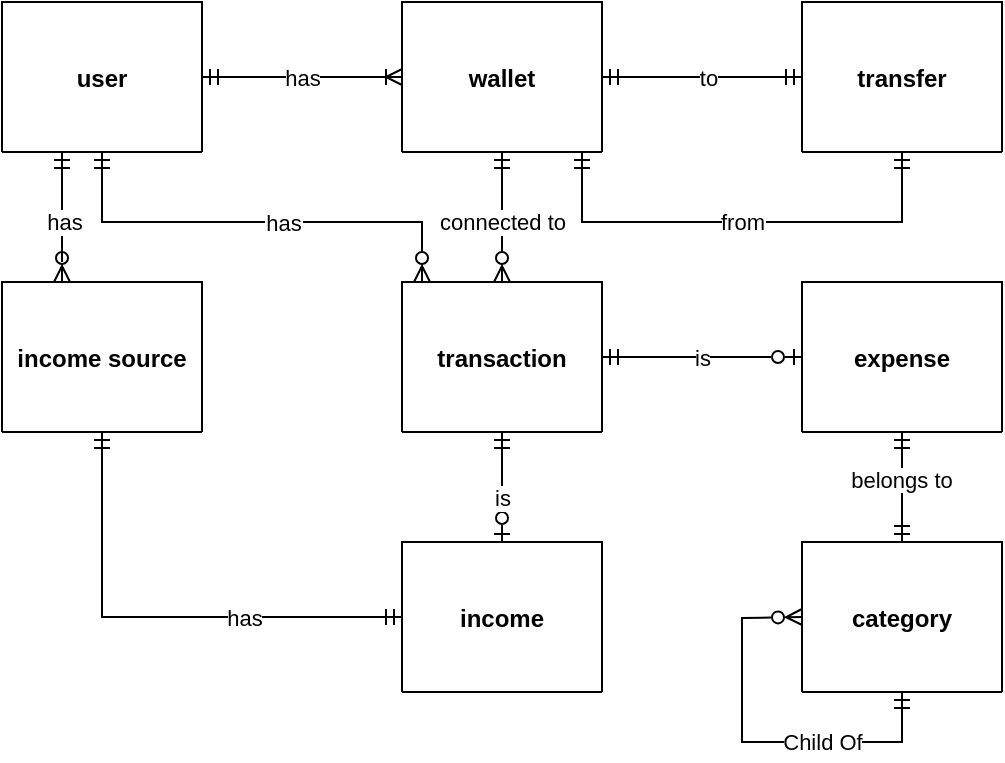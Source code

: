 <mxfile version="22.0.4" type="device">
  <diagram name="Page-1" id="yp4P-L7eFvQuV62ExeIx">
    <mxGraphModel dx="712" dy="772" grid="1" gridSize="10" guides="1" tooltips="1" connect="1" arrows="1" fold="1" page="1" pageScale="1" pageWidth="826" pageHeight="1169" math="0" shadow="0">
      <root>
        <mxCell id="0" />
        <mxCell id="1" parent="0" />
        <mxCell id="ZSc8fM24E5Cx6DzQjQsu-37" value="" style="edgeStyle=orthogonalEdgeStyle;rounded=0;orthogonalLoop=1;jettySize=auto;html=1;startArrow=ERmandOne;startFill=0;endArrow=ERzeroToMany;endFill=0;" parent="1" source="2" target="ZSc8fM24E5Cx6DzQjQsu-36" edge="1">
          <mxGeometry relative="1" as="geometry">
            <Array as="points">
              <mxPoint x="280" y="200" />
              <mxPoint x="280" y="200" />
            </Array>
          </mxGeometry>
        </mxCell>
        <mxCell id="ZSc8fM24E5Cx6DzQjQsu-40" value="has" style="edgeLabel;html=1;align=center;verticalAlign=middle;resizable=0;points=[];" parent="ZSc8fM24E5Cx6DzQjQsu-37" vertex="1" connectable="0">
          <mxGeometry x="-0.417" y="1" relative="1" as="geometry">
            <mxPoint y="16" as="offset" />
          </mxGeometry>
        </mxCell>
        <mxCell id="2" value="user" style="shape=table;startSize=75;container=1;collapsible=0;childLayout=tableLayout;fixedRows=1;rowLines=1;fontStyle=1;align=center;resizeLast=1;" parent="1" vertex="1">
          <mxGeometry x="250" y="70" width="100" height="75" as="geometry" />
        </mxCell>
        <mxCell id="ZSc8fM24E5Cx6DzQjQsu-16" value="" style="edgeStyle=orthogonalEdgeStyle;rounded=0;orthogonalLoop=1;jettySize=auto;html=1;endArrow=ERmandOne;endFill=0;startArrow=ERzeroToMany;startFill=0;exitX=0.5;exitY=0;exitDx=0;exitDy=0;" parent="1" source="3" target="ZSc8fM24E5Cx6DzQjQsu-15" edge="1">
          <mxGeometry relative="1" as="geometry">
            <mxPoint x="500" y="200" as="sourcePoint" />
            <Array as="points" />
          </mxGeometry>
        </mxCell>
        <mxCell id="ZSc8fM24E5Cx6DzQjQsu-34" value="connected to" style="edgeLabel;html=1;align=center;verticalAlign=middle;resizable=0;points=[];" parent="ZSc8fM24E5Cx6DzQjQsu-16" vertex="1" connectable="0">
          <mxGeometry x="-0.055" relative="1" as="geometry">
            <mxPoint as="offset" />
          </mxGeometry>
        </mxCell>
        <mxCell id="ZSc8fM24E5Cx6DzQjQsu-22" value="" style="edgeStyle=orthogonalEdgeStyle;rounded=0;orthogonalLoop=1;jettySize=auto;html=1;startArrow=ERmandOne;startFill=0;endArrow=ERmandOne;endFill=0;" parent="1" source="ZSc8fM24E5Cx6DzQjQsu-12" target="ZSc8fM24E5Cx6DzQjQsu-21" edge="1">
          <mxGeometry relative="1" as="geometry">
            <Array as="points">
              <mxPoint x="700" y="107" />
              <mxPoint x="750" y="107" />
              <mxPoint x="750" y="137" />
            </Array>
          </mxGeometry>
        </mxCell>
        <mxCell id="ZSc8fM24E5Cx6DzQjQsu-29" value="to" style="edgeLabel;html=1;align=center;verticalAlign=middle;resizable=0;points=[];" parent="ZSc8fM24E5Cx6DzQjQsu-22" vertex="1" connectable="0">
          <mxGeometry x="0.052" y="-2" relative="1" as="geometry">
            <mxPoint y="-2" as="offset" />
          </mxGeometry>
        </mxCell>
        <mxCell id="ZSc8fM24E5Cx6DzQjQsu-24" value="" style="edgeStyle=orthogonalEdgeStyle;rounded=0;orthogonalLoop=1;jettySize=auto;html=1;startArrow=ERmandOne;startFill=0;endArrow=ERzeroToOne;endFill=0;" parent="1" source="3" target="ZSc8fM24E5Cx6DzQjQsu-23" edge="1">
          <mxGeometry relative="1" as="geometry" />
        </mxCell>
        <mxCell id="ZSc8fM24E5Cx6DzQjQsu-32" value="is" style="edgeLabel;html=1;align=center;verticalAlign=middle;resizable=0;points=[];" parent="ZSc8fM24E5Cx6DzQjQsu-24" vertex="1" connectable="0">
          <mxGeometry x="0.005" y="-3" relative="1" as="geometry">
            <mxPoint y="-3" as="offset" />
          </mxGeometry>
        </mxCell>
        <mxCell id="ZSc8fM24E5Cx6DzQjQsu-27" value="" style="edgeStyle=orthogonalEdgeStyle;rounded=0;orthogonalLoop=1;jettySize=auto;html=1;exitX=0.5;exitY=1;exitDx=0;exitDy=0;startArrow=ERmandOne;startFill=0;endArrow=ERzeroToOne;endFill=0;" parent="1" source="3" target="ZSc8fM24E5Cx6DzQjQsu-26" edge="1">
          <mxGeometry relative="1" as="geometry">
            <mxPoint x="290" y="645" as="sourcePoint" />
            <Array as="points">
              <mxPoint x="500" y="377" />
            </Array>
          </mxGeometry>
        </mxCell>
        <mxCell id="ZSc8fM24E5Cx6DzQjQsu-33" value="is" style="edgeLabel;html=1;align=center;verticalAlign=middle;resizable=0;points=[];" parent="ZSc8fM24E5Cx6DzQjQsu-27" vertex="1" connectable="0">
          <mxGeometry x="0.237" y="2" relative="1" as="geometry">
            <mxPoint x="-2" y="-1" as="offset" />
          </mxGeometry>
        </mxCell>
        <mxCell id="3" value="transaction" style="shape=table;startSize=75;container=1;collapsible=0;childLayout=tableLayout;fixedRows=1;rowLines=1;fontStyle=1;align=center;resizeLast=1;" parent="1" vertex="1">
          <mxGeometry x="450" y="210" width="100" height="75" as="geometry" />
        </mxCell>
        <mxCell id="4" value="category" style="shape=table;startSize=75;container=1;collapsible=0;childLayout=tableLayout;fixedRows=1;rowLines=1;fontStyle=1;align=center;resizeLast=1;" parent="1" vertex="1">
          <mxGeometry x="650" y="340" width="100" height="75" as="geometry" />
        </mxCell>
        <mxCell id="ZSc8fM24E5Cx6DzQjQsu-13" value="" style="edgeStyle=orthogonalEdgeStyle;rounded=0;orthogonalLoop=1;jettySize=auto;html=1;startArrow=ERmandOne;startFill=0;endArrow=ERoneToMany;endFill=0;exitX=1;exitY=0.5;exitDx=0;exitDy=0;" parent="1" source="2" target="ZSc8fM24E5Cx6DzQjQsu-12" edge="1">
          <mxGeometry relative="1" as="geometry" />
        </mxCell>
        <mxCell id="ZSc8fM24E5Cx6DzQjQsu-14" value="has" style="edgeLabel;html=1;align=center;verticalAlign=middle;resizable=0;points=[];" parent="ZSc8fM24E5Cx6DzQjQsu-13" vertex="1" connectable="0">
          <mxGeometry x="-0.183" y="-1" relative="1" as="geometry">
            <mxPoint x="9" y="-1" as="offset" />
          </mxGeometry>
        </mxCell>
        <mxCell id="6" value="has" style="startArrow=ERmandOne;startSize=6;;endArrow=ERzeroToMany;endSize=6;;exitX=0.5;exitY=1;rounded=0;endFill=0;strokeColor=default;jumpSize=3;" parent="1" source="2" edge="1">
          <mxGeometry x="0.118" relative="1" as="geometry">
            <Array as="points">
              <mxPoint x="300" y="180" />
              <mxPoint x="420" y="180" />
              <mxPoint x="460" y="180" />
            </Array>
            <mxPoint x="460" y="210" as="targetPoint" />
            <mxPoint as="offset" />
          </mxGeometry>
        </mxCell>
        <mxCell id="7" value="belongs to" style="startArrow=ERmandOne;startSize=6;;endArrow=ERmandOne;endSize=6;;entryX=0.5;entryY=0;rounded=0;endFill=0;entryDx=0;entryDy=0;" parent="1" source="ZSc8fM24E5Cx6DzQjQsu-23" target="4" edge="1">
          <mxGeometry x="-0.143" relative="1" as="geometry">
            <Array as="points" />
            <mxPoint as="offset" />
          </mxGeometry>
        </mxCell>
        <mxCell id="ZSc8fM24E5Cx6DzQjQsu-8" value="" style="endArrow=ERzeroToMany;html=1;rounded=0;entryX=0;entryY=0.5;entryDx=0;entryDy=0;startArrow=ERmandOne;startFill=0;endFill=0;exitX=0.5;exitY=1;exitDx=0;exitDy=0;" parent="1" source="4" target="4" edge="1">
          <mxGeometry width="50" height="50" relative="1" as="geometry">
            <mxPoint x="800" y="645" as="sourcePoint" />
            <mxPoint x="730" y="751.25" as="targetPoint" />
            <Array as="points">
              <mxPoint x="700" y="440" />
              <mxPoint x="620" y="440" />
              <mxPoint x="620" y="378" />
            </Array>
          </mxGeometry>
        </mxCell>
        <mxCell id="ZSc8fM24E5Cx6DzQjQsu-9" value="Child Of" style="edgeLabel;html=1;align=center;verticalAlign=middle;resizable=0;points=[];" parent="ZSc8fM24E5Cx6DzQjQsu-8" vertex="1" connectable="0">
          <mxGeometry x="-0.511" y="-2" relative="1" as="geometry">
            <mxPoint x="-17" y="2" as="offset" />
          </mxGeometry>
        </mxCell>
        <mxCell id="ZSc8fM24E5Cx6DzQjQsu-28" value="from" style="edgeStyle=orthogonalEdgeStyle;rounded=0;orthogonalLoop=1;jettySize=auto;html=1;endArrow=ERmandOne;endFill=0;startArrow=ERmandOne;startFill=0;" parent="1" source="ZSc8fM24E5Cx6DzQjQsu-12" target="ZSc8fM24E5Cx6DzQjQsu-21" edge="1">
          <mxGeometry relative="1" as="geometry">
            <mxPoint x="660" y="180" as="targetPoint" />
            <Array as="points">
              <mxPoint x="540" y="180" />
              <mxPoint x="700" y="180" />
            </Array>
          </mxGeometry>
        </mxCell>
        <mxCell id="ZSc8fM24E5Cx6DzQjQsu-12" value="wallet" style="shape=table;startSize=75;container=1;collapsible=0;childLayout=tableLayout;fixedRows=1;rowLines=1;fontStyle=1;align=center;resizeLast=1;" parent="1" vertex="1">
          <mxGeometry x="450" y="70" width="100" height="75" as="geometry" />
        </mxCell>
        <mxCell id="ZSc8fM24E5Cx6DzQjQsu-15" value="transaction" style="shape=table;startSize=75;container=1;collapsible=0;childLayout=tableLayout;fixedRows=1;rowLines=1;fontStyle=1;align=center;resizeLast=1;" parent="ZSc8fM24E5Cx6DzQjQsu-12" vertex="1" visible="0">
          <mxGeometry x="10" width="100" height="75" as="geometry" />
        </mxCell>
        <mxCell id="ZSc8fM24E5Cx6DzQjQsu-17" value="transaction" style="shape=table;startSize=75;container=1;collapsible=0;childLayout=tableLayout;fixedRows=1;rowLines=1;fontStyle=1;align=center;resizeLast=1;" parent="ZSc8fM24E5Cx6DzQjQsu-12" vertex="1" visible="0">
          <mxGeometry x="10" y="75" width="100" height="75" as="geometry" />
        </mxCell>
        <mxCell id="ZSc8fM24E5Cx6DzQjQsu-19" value="transaction" style="shape=table;startSize=75;container=1;collapsible=0;childLayout=tableLayout;fixedRows=1;rowLines=1;fontStyle=1;align=center;resizeLast=1;" parent="ZSc8fM24E5Cx6DzQjQsu-12" vertex="1" visible="0">
          <mxGeometry x="10" y="65" width="100" height="75" as="geometry" />
        </mxCell>
        <mxCell id="ZSc8fM24E5Cx6DzQjQsu-21" value="transfer" style="shape=table;startSize=75;container=1;collapsible=0;childLayout=tableLayout;fixedRows=1;rowLines=1;fontStyle=1;align=center;resizeLast=1;" parent="1" vertex="1">
          <mxGeometry x="650" y="70" width="100" height="75" as="geometry" />
        </mxCell>
        <mxCell id="ZSc8fM24E5Cx6DzQjQsu-23" value="expense" style="shape=table;startSize=75;container=1;collapsible=0;childLayout=tableLayout;fixedRows=1;rowLines=1;fontStyle=1;align=center;resizeLast=1;" parent="1" vertex="1">
          <mxGeometry x="650" y="210" width="100" height="75" as="geometry" />
        </mxCell>
        <mxCell id="ZSc8fM24E5Cx6DzQjQsu-26" value="income" style="shape=table;startSize=75;container=1;collapsible=0;childLayout=tableLayout;fixedRows=1;rowLines=1;fontStyle=1;align=center;resizeLast=1;" parent="1" vertex="1">
          <mxGeometry x="450" y="340" width="100" height="75" as="geometry" />
        </mxCell>
        <mxCell id="ZSc8fM24E5Cx6DzQjQsu-38" style="edgeStyle=orthogonalEdgeStyle;rounded=0;orthogonalLoop=1;jettySize=auto;html=1;entryX=0;entryY=0.5;entryDx=0;entryDy=0;startArrow=ERmandOne;startFill=0;endArrow=ERmandOne;endFill=0;" parent="1" source="ZSc8fM24E5Cx6DzQjQsu-36" target="ZSc8fM24E5Cx6DzQjQsu-26" edge="1">
          <mxGeometry relative="1" as="geometry">
            <Array as="points">
              <mxPoint x="300" y="378" />
            </Array>
          </mxGeometry>
        </mxCell>
        <mxCell id="ZSc8fM24E5Cx6DzQjQsu-39" value="has" style="edgeLabel;html=1;align=center;verticalAlign=middle;resizable=0;points=[];" parent="ZSc8fM24E5Cx6DzQjQsu-38" vertex="1" connectable="0">
          <mxGeometry x="0.255" y="1" relative="1" as="geometry">
            <mxPoint x="11" y="1" as="offset" />
          </mxGeometry>
        </mxCell>
        <mxCell id="ZSc8fM24E5Cx6DzQjQsu-36" value="income source" style="shape=table;startSize=75;container=1;collapsible=0;childLayout=tableLayout;fixedRows=1;rowLines=1;fontStyle=1;align=center;resizeLast=1;" parent="1" vertex="1">
          <mxGeometry x="250" y="210" width="100" height="75" as="geometry" />
        </mxCell>
      </root>
    </mxGraphModel>
  </diagram>
</mxfile>
